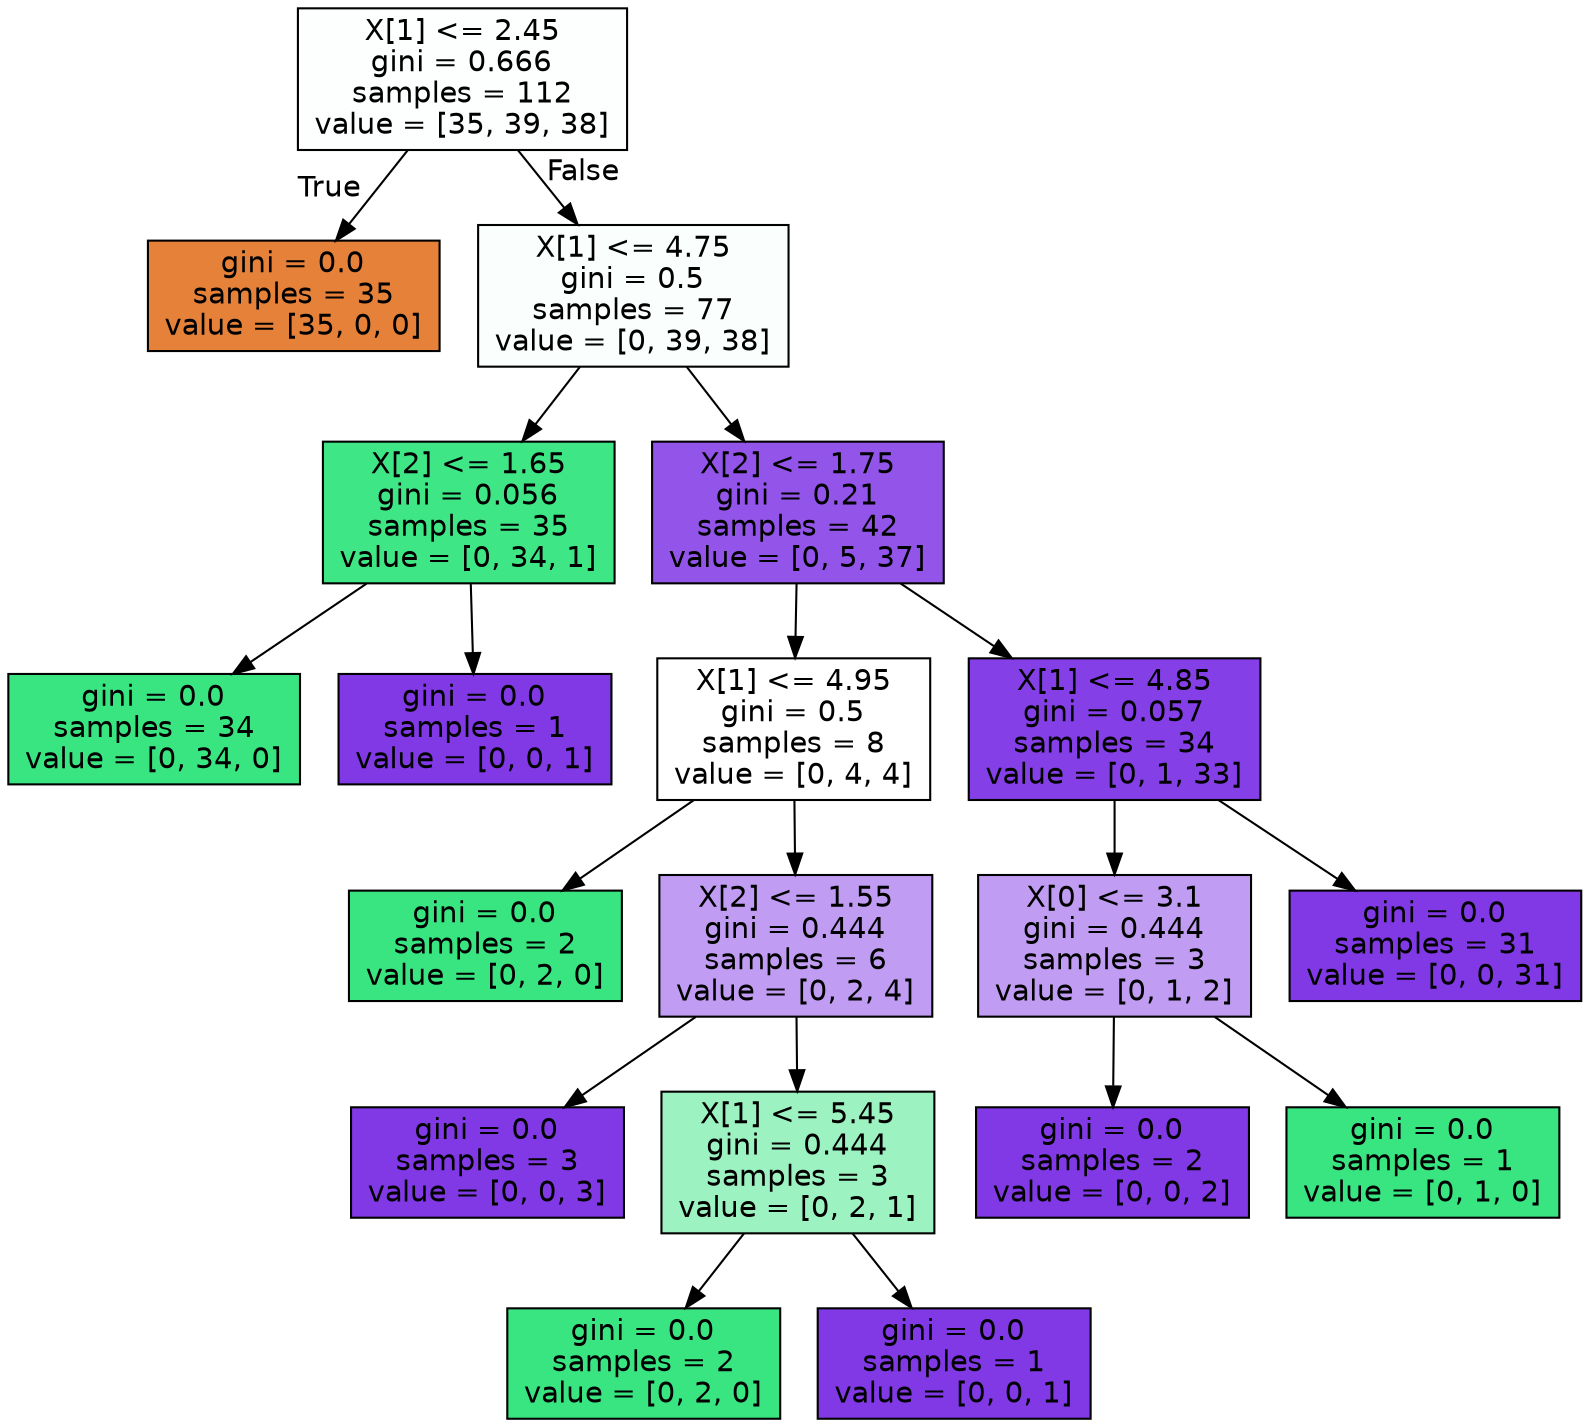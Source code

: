 digraph Tree {
node [shape=box, style="filled", color="black", fontname="helvetica"] ;
edge [fontname="helvetica"] ;
0 [label="X[1] <= 2.45\ngini = 0.666\nsamples = 112\nvalue = [35, 39, 38]", fillcolor="#fcfffd"] ;
1 [label="gini = 0.0\nsamples = 35\nvalue = [35, 0, 0]", fillcolor="#e58139"] ;
0 -> 1 [labeldistance=2.5, labelangle=45, headlabel="True"] ;
2 [label="X[1] <= 4.75\ngini = 0.5\nsamples = 77\nvalue = [0, 39, 38]", fillcolor="#fafefc"] ;
0 -> 2 [labeldistance=2.5, labelangle=-45, headlabel="False"] ;
3 [label="X[2] <= 1.65\ngini = 0.056\nsamples = 35\nvalue = [0, 34, 1]", fillcolor="#3fe685"] ;
2 -> 3 ;
4 [label="gini = 0.0\nsamples = 34\nvalue = [0, 34, 0]", fillcolor="#39e581"] ;
3 -> 4 ;
5 [label="gini = 0.0\nsamples = 1\nvalue = [0, 0, 1]", fillcolor="#8139e5"] ;
3 -> 5 ;
6 [label="X[2] <= 1.75\ngini = 0.21\nsamples = 42\nvalue = [0, 5, 37]", fillcolor="#9254e9"] ;
2 -> 6 ;
7 [label="X[1] <= 4.95\ngini = 0.5\nsamples = 8\nvalue = [0, 4, 4]", fillcolor="#ffffff"] ;
6 -> 7 ;
8 [label="gini = 0.0\nsamples = 2\nvalue = [0, 2, 0]", fillcolor="#39e581"] ;
7 -> 8 ;
9 [label="X[2] <= 1.55\ngini = 0.444\nsamples = 6\nvalue = [0, 2, 4]", fillcolor="#c09cf2"] ;
7 -> 9 ;
10 [label="gini = 0.0\nsamples = 3\nvalue = [0, 0, 3]", fillcolor="#8139e5"] ;
9 -> 10 ;
11 [label="X[1] <= 5.45\ngini = 0.444\nsamples = 3\nvalue = [0, 2, 1]", fillcolor="#9cf2c0"] ;
9 -> 11 ;
12 [label="gini = 0.0\nsamples = 2\nvalue = [0, 2, 0]", fillcolor="#39e581"] ;
11 -> 12 ;
13 [label="gini = 0.0\nsamples = 1\nvalue = [0, 0, 1]", fillcolor="#8139e5"] ;
11 -> 13 ;
14 [label="X[1] <= 4.85\ngini = 0.057\nsamples = 34\nvalue = [0, 1, 33]", fillcolor="#853fe6"] ;
6 -> 14 ;
15 [label="X[0] <= 3.1\ngini = 0.444\nsamples = 3\nvalue = [0, 1, 2]", fillcolor="#c09cf2"] ;
14 -> 15 ;
16 [label="gini = 0.0\nsamples = 2\nvalue = [0, 0, 2]", fillcolor="#8139e5"] ;
15 -> 16 ;
17 [label="gini = 0.0\nsamples = 1\nvalue = [0, 1, 0]", fillcolor="#39e581"] ;
15 -> 17 ;
18 [label="gini = 0.0\nsamples = 31\nvalue = [0, 0, 31]", fillcolor="#8139e5"] ;
14 -> 18 ;
}